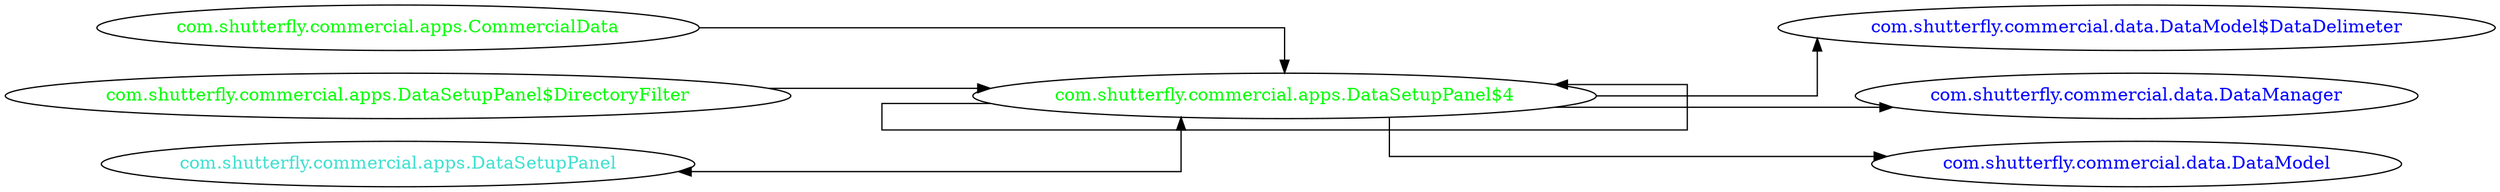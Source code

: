 digraph dependencyGraph {
 concentrate=true;
 ranksep="2.0";
 rankdir="LR"; 
 splines="ortho";
"com.shutterfly.commercial.apps.DataSetupPanel$4" [fontcolor="red"];
"com.shutterfly.commercial.data.DataModel$DataDelimeter" [ fontcolor="blue" ];
"com.shutterfly.commercial.apps.DataSetupPanel$4"->"com.shutterfly.commercial.data.DataModel$DataDelimeter";
"com.shutterfly.commercial.data.DataManager" [ fontcolor="blue" ];
"com.shutterfly.commercial.apps.DataSetupPanel$4"->"com.shutterfly.commercial.data.DataManager";
"com.shutterfly.commercial.data.DataModel" [ fontcolor="blue" ];
"com.shutterfly.commercial.apps.DataSetupPanel$4"->"com.shutterfly.commercial.data.DataModel";
"com.shutterfly.commercial.apps.CommercialData" [ fontcolor="green" ];
"com.shutterfly.commercial.apps.CommercialData"->"com.shutterfly.commercial.apps.DataSetupPanel$4";
"com.shutterfly.commercial.apps.DataSetupPanel$4" [ fontcolor="green" ];
"com.shutterfly.commercial.apps.DataSetupPanel$4"->"com.shutterfly.commercial.apps.DataSetupPanel$4";
"com.shutterfly.commercial.apps.DataSetupPanel$DirectoryFilter" [ fontcolor="green" ];
"com.shutterfly.commercial.apps.DataSetupPanel$DirectoryFilter"->"com.shutterfly.commercial.apps.DataSetupPanel$4";
"com.shutterfly.commercial.apps.DataSetupPanel" [ fontcolor="turquoise" ];
"com.shutterfly.commercial.apps.DataSetupPanel"->"com.shutterfly.commercial.apps.DataSetupPanel$4" [dir=both];
}
